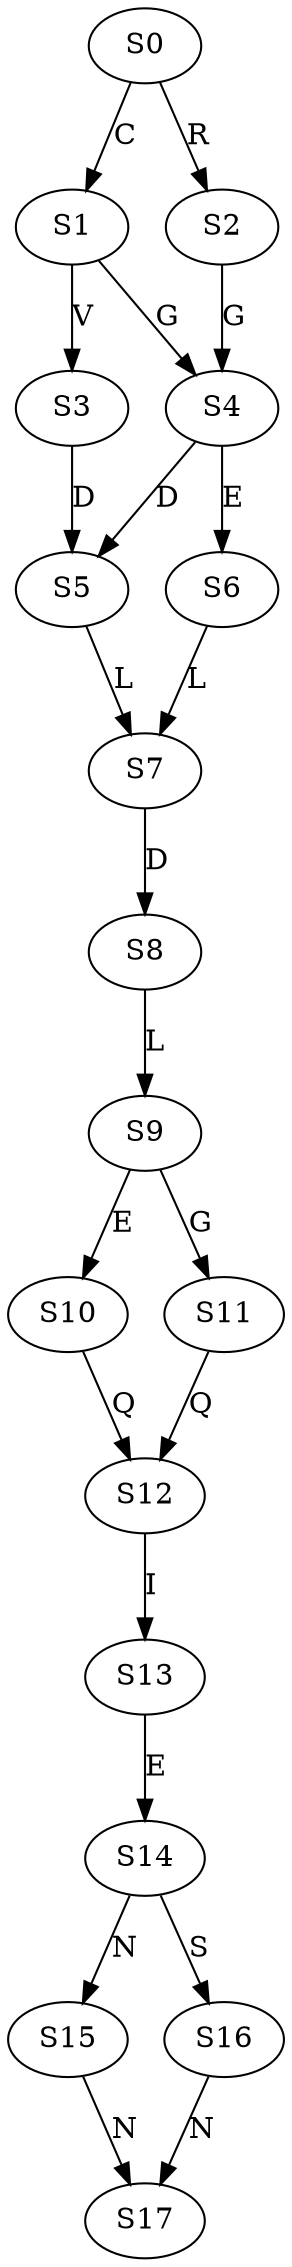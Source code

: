 strict digraph  {
	S0 -> S1 [ label = C ];
	S0 -> S2 [ label = R ];
	S1 -> S3 [ label = V ];
	S1 -> S4 [ label = G ];
	S2 -> S4 [ label = G ];
	S3 -> S5 [ label = D ];
	S4 -> S5 [ label = D ];
	S4 -> S6 [ label = E ];
	S5 -> S7 [ label = L ];
	S6 -> S7 [ label = L ];
	S7 -> S8 [ label = D ];
	S8 -> S9 [ label = L ];
	S9 -> S10 [ label = E ];
	S9 -> S11 [ label = G ];
	S10 -> S12 [ label = Q ];
	S11 -> S12 [ label = Q ];
	S12 -> S13 [ label = I ];
	S13 -> S14 [ label = E ];
	S14 -> S15 [ label = N ];
	S14 -> S16 [ label = S ];
	S15 -> S17 [ label = N ];
	S16 -> S17 [ label = N ];
}
